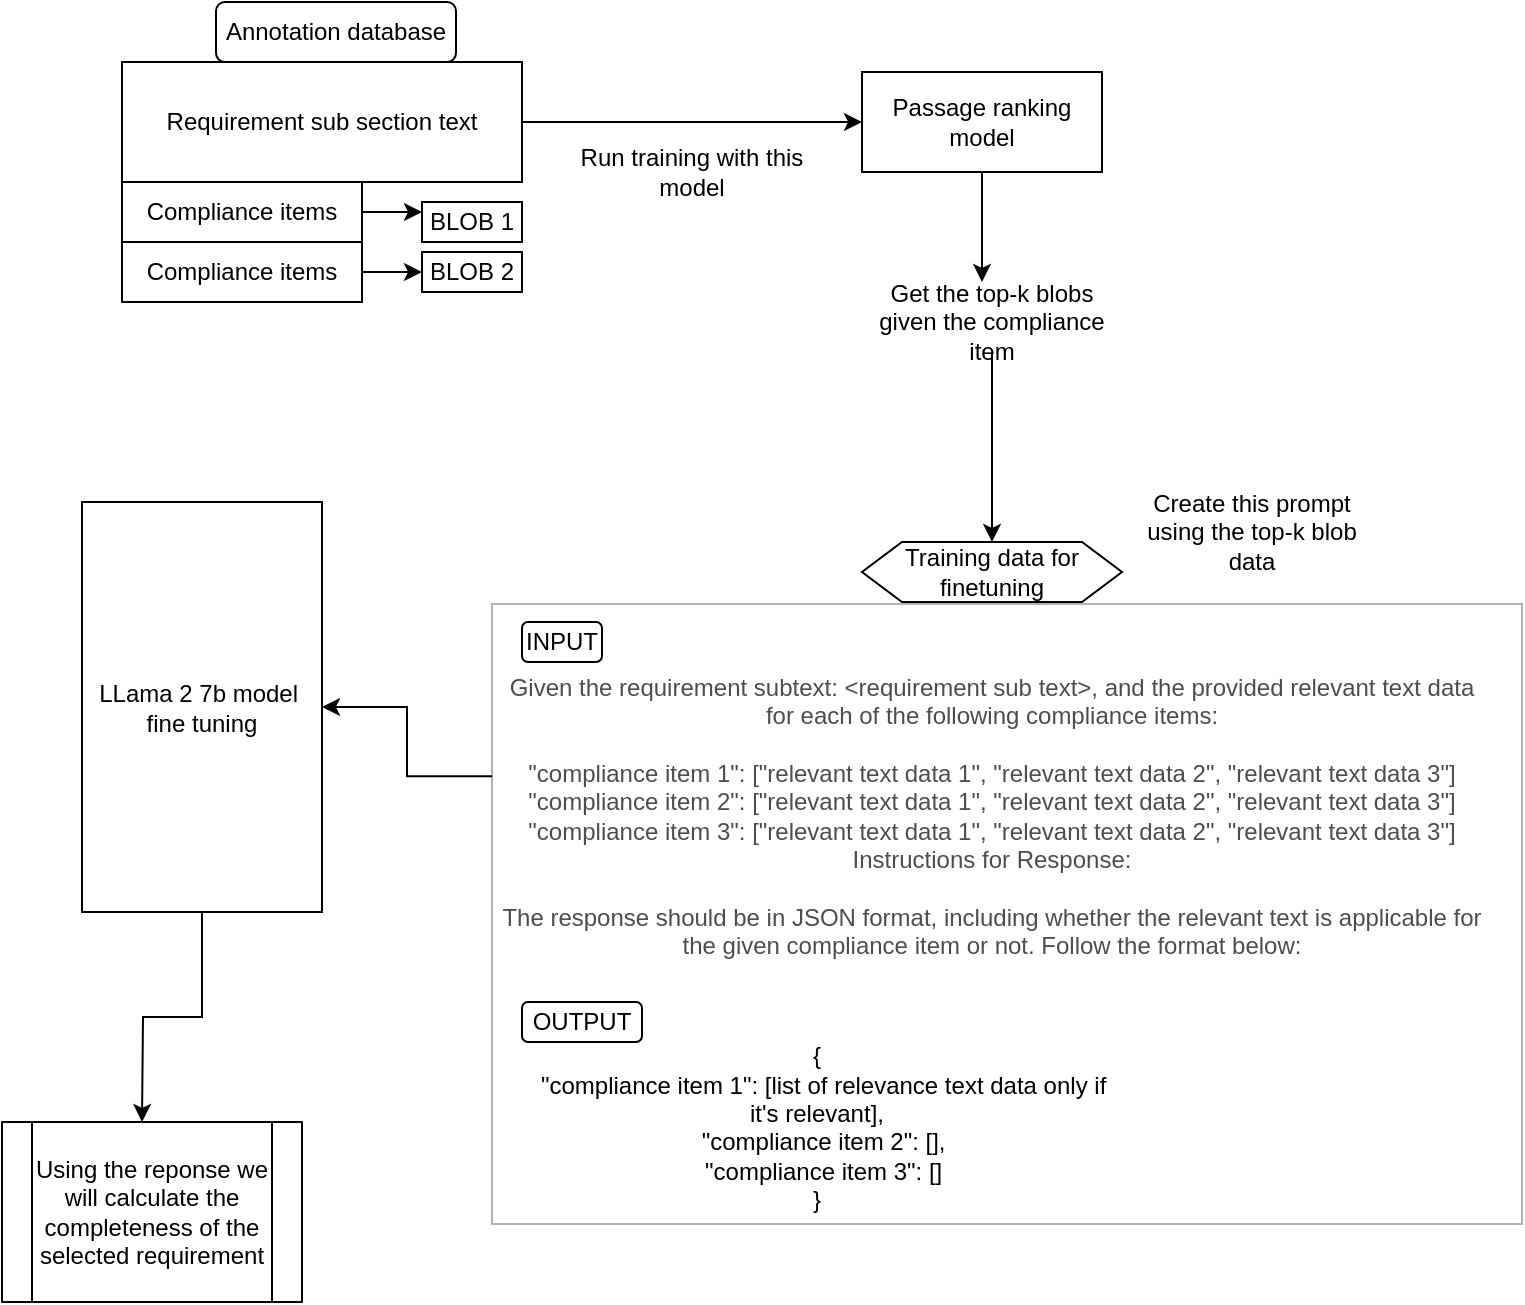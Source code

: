 <mxfile version="22.1.16" type="github">
  <diagram name="Page-1" id="0S-1YPAGHANoycX-0G1p">
    <mxGraphModel dx="1434" dy="697" grid="1" gridSize="10" guides="1" tooltips="1" connect="1" arrows="1" fold="1" page="1" pageScale="1" pageWidth="850" pageHeight="1100" math="0" shadow="0">
      <root>
        <mxCell id="0" />
        <mxCell id="1" parent="0" />
        <mxCell id="8BtY7sN0y6jdBJqyjat9-1" value="Requirement sub section text" style="rounded=0;whiteSpace=wrap;html=1;" vertex="1" parent="1">
          <mxGeometry x="120" y="250" width="200" height="60" as="geometry" />
        </mxCell>
        <mxCell id="8BtY7sN0y6jdBJqyjat9-12" style="edgeStyle=orthogonalEdgeStyle;rounded=0;orthogonalLoop=1;jettySize=auto;html=1;entryX=0;entryY=0.25;entryDx=0;entryDy=0;" edge="1" parent="1" source="8BtY7sN0y6jdBJqyjat9-2" target="8BtY7sN0y6jdBJqyjat9-3">
          <mxGeometry relative="1" as="geometry" />
        </mxCell>
        <mxCell id="8BtY7sN0y6jdBJqyjat9-2" value="Compliance items" style="rounded=0;whiteSpace=wrap;html=1;" vertex="1" parent="1">
          <mxGeometry x="120" y="310" width="120" height="30" as="geometry" />
        </mxCell>
        <mxCell id="8BtY7sN0y6jdBJqyjat9-3" value="BLOB 1" style="rounded=0;whiteSpace=wrap;html=1;" vertex="1" parent="1">
          <mxGeometry x="270" y="320" width="50" height="20" as="geometry" />
        </mxCell>
        <mxCell id="8BtY7sN0y6jdBJqyjat9-13" style="edgeStyle=orthogonalEdgeStyle;rounded=0;orthogonalLoop=1;jettySize=auto;html=1;" edge="1" parent="1" source="8BtY7sN0y6jdBJqyjat9-5" target="8BtY7sN0y6jdBJqyjat9-9">
          <mxGeometry relative="1" as="geometry" />
        </mxCell>
        <mxCell id="8BtY7sN0y6jdBJqyjat9-5" value="Compliance items" style="rounded=0;whiteSpace=wrap;html=1;" vertex="1" parent="1">
          <mxGeometry x="120" y="340" width="120" height="30" as="geometry" />
        </mxCell>
        <mxCell id="8BtY7sN0y6jdBJqyjat9-9" value="BLOB 2" style="rounded=0;whiteSpace=wrap;html=1;" vertex="1" parent="1">
          <mxGeometry x="270" y="345" width="50" height="20" as="geometry" />
        </mxCell>
        <mxCell id="8BtY7sN0y6jdBJqyjat9-14" value="Passage ranking model" style="rounded=0;whiteSpace=wrap;html=1;" vertex="1" parent="1">
          <mxGeometry x="490" y="255" width="120" height="50" as="geometry" />
        </mxCell>
        <mxCell id="8BtY7sN0y6jdBJqyjat9-15" value="Annotation database" style="rounded=1;whiteSpace=wrap;html=1;" vertex="1" parent="1">
          <mxGeometry x="167" y="220" width="120" height="30" as="geometry" />
        </mxCell>
        <mxCell id="8BtY7sN0y6jdBJqyjat9-16" value="" style="endArrow=classic;html=1;rounded=0;exitX=1;exitY=0.5;exitDx=0;exitDy=0;entryX=0;entryY=0.5;entryDx=0;entryDy=0;" edge="1" parent="1" source="8BtY7sN0y6jdBJqyjat9-1" target="8BtY7sN0y6jdBJqyjat9-14">
          <mxGeometry width="50" height="50" relative="1" as="geometry">
            <mxPoint x="400" y="390" as="sourcePoint" />
            <mxPoint x="450" y="340" as="targetPoint" />
          </mxGeometry>
        </mxCell>
        <mxCell id="8BtY7sN0y6jdBJqyjat9-17" value="Run training with this model" style="text;html=1;strokeColor=none;fillColor=none;align=center;verticalAlign=middle;whiteSpace=wrap;rounded=0;" vertex="1" parent="1">
          <mxGeometry x="340" y="290" width="130" height="30" as="geometry" />
        </mxCell>
        <mxCell id="8BtY7sN0y6jdBJqyjat9-18" value="Get the top-k blobs given the compliance item" style="text;html=1;strokeColor=none;fillColor=none;align=center;verticalAlign=middle;whiteSpace=wrap;rounded=0;" vertex="1" parent="1">
          <mxGeometry x="490" y="365" width="130" height="30" as="geometry" />
        </mxCell>
        <mxCell id="8BtY7sN0y6jdBJqyjat9-20" style="edgeStyle=orthogonalEdgeStyle;rounded=0;orthogonalLoop=1;jettySize=auto;html=1;" edge="1" parent="1" source="8BtY7sN0y6jdBJqyjat9-14">
          <mxGeometry relative="1" as="geometry">
            <mxPoint x="550" y="360" as="targetPoint" />
          </mxGeometry>
        </mxCell>
        <mxCell id="8BtY7sN0y6jdBJqyjat9-23" value="Training data for finetuning" style="shape=hexagon;perimeter=hexagonPerimeter2;whiteSpace=wrap;html=1;fixedSize=1;" vertex="1" parent="1">
          <mxGeometry x="490" y="490" width="130" height="30" as="geometry" />
        </mxCell>
        <mxCell id="8BtY7sN0y6jdBJqyjat9-24" value="LLama 2 7b model&amp;nbsp; fine tuning" style="rounded=0;whiteSpace=wrap;html=1;" vertex="1" parent="1">
          <mxGeometry x="100" y="470" width="120" height="205" as="geometry" />
        </mxCell>
        <mxCell id="8BtY7sN0y6jdBJqyjat9-22" value="&lt;div&gt;Given the requirement subtext: &amp;lt;requirement sub text&amp;gt;, and the provided relevant text data for each of the following compliance items:&lt;/div&gt;&lt;div&gt;&lt;br&gt;&lt;/div&gt;&lt;div&gt;&quot;compliance item 1&quot;: [&quot;relevant text data 1&quot;, &quot;relevant text data 2&quot;, &quot;relevant text data 3&quot;]&lt;/div&gt;&lt;div&gt;&quot;compliance item 2&quot;: [&quot;relevant text data 1&quot;, &quot;relevant text data 2&quot;, &quot;relevant text data 3&quot;]&lt;/div&gt;&lt;div&gt;&quot;compliance item 3&quot;: [&quot;relevant text data 1&quot;, &quot;relevant text data 2&quot;, &quot;relevant text data 3&quot;]&lt;/div&gt;&lt;div&gt;Instructions for Response:&lt;/div&gt;&lt;div&gt;&lt;br&gt;&lt;/div&gt;&lt;div&gt;The response should be in JSON format, including whether the relevant text is applicable for the given compliance item or not. Follow the format below:&lt;/div&gt;" style="text;html=1;strokeColor=none;fillColor=none;align=center;verticalAlign=middle;whiteSpace=wrap;rounded=0;" vertex="1" parent="1">
          <mxGeometry x="305" y="550" width="500" height="154" as="geometry" />
        </mxCell>
        <mxCell id="8BtY7sN0y6jdBJqyjat9-25" style="edgeStyle=orthogonalEdgeStyle;rounded=0;orthogonalLoop=1;jettySize=auto;html=1;entryX=0.5;entryY=0;entryDx=0;entryDy=0;exitX=0.5;exitY=1;exitDx=0;exitDy=0;" edge="1" parent="1" source="8BtY7sN0y6jdBJqyjat9-18" target="8BtY7sN0y6jdBJqyjat9-23">
          <mxGeometry relative="1" as="geometry">
            <mxPoint x="550" y="410" as="sourcePoint" />
            <mxPoint x="510" y="480" as="targetPoint" />
          </mxGeometry>
        </mxCell>
        <mxCell id="8BtY7sN0y6jdBJqyjat9-37" value="" style="rounded=0;whiteSpace=wrap;html=1;glass=0;opacity=30;" vertex="1" parent="1">
          <mxGeometry x="305" y="521" width="515" height="310" as="geometry" />
        </mxCell>
        <mxCell id="8BtY7sN0y6jdBJqyjat9-27" style="edgeStyle=orthogonalEdgeStyle;rounded=0;orthogonalLoop=1;jettySize=auto;html=1;exitX=0;exitY=0.371;exitDx=0;exitDy=0;exitPerimeter=0;" edge="1" parent="1" source="8BtY7sN0y6jdBJqyjat9-22" target="8BtY7sN0y6jdBJqyjat9-24">
          <mxGeometry relative="1" as="geometry">
            <mxPoint x="270" y="520" as="sourcePoint" />
            <mxPoint x="350" y="460" as="targetPoint" />
          </mxGeometry>
        </mxCell>
        <mxCell id="8BtY7sN0y6jdBJqyjat9-28" value="Create this prompt using the top-k blob data" style="text;html=1;strokeColor=none;fillColor=none;align=center;verticalAlign=middle;whiteSpace=wrap;rounded=0;" vertex="1" parent="1">
          <mxGeometry x="620" y="470" width="130" height="30" as="geometry" />
        </mxCell>
        <mxCell id="8BtY7sN0y6jdBJqyjat9-32" value="Using the reponse we will calculate the completeness of the selected requirement" style="shape=process;whiteSpace=wrap;html=1;backgroundOutline=1;" vertex="1" parent="1">
          <mxGeometry x="60" y="780" width="150" height="90" as="geometry" />
        </mxCell>
        <mxCell id="8BtY7sN0y6jdBJqyjat9-33" value="&lt;div&gt;{&lt;/div&gt;&lt;div&gt;&amp;nbsp; &quot;compliance item 1&quot;: [list of relevance text data only if it&#39;s relevant],&lt;/div&gt;&lt;div&gt;&amp;nbsp; &quot;compliance item 2&quot;: [],&lt;/div&gt;&lt;div&gt;&amp;nbsp; &quot;compliance item 3&quot;: []&lt;/div&gt;&lt;div&gt;}&lt;/div&gt;&lt;div&gt;&lt;br&gt;&lt;/div&gt;" style="text;html=1;strokeColor=none;fillColor=none;align=center;verticalAlign=middle;whiteSpace=wrap;rounded=0;" vertex="1" parent="1">
          <mxGeometry x="320" y="730" width="295" height="120" as="geometry" />
        </mxCell>
        <mxCell id="8BtY7sN0y6jdBJqyjat9-34" value="INPUT" style="rounded=1;whiteSpace=wrap;html=1;" vertex="1" parent="1">
          <mxGeometry x="320" y="530" width="40" height="20" as="geometry" />
        </mxCell>
        <mxCell id="8BtY7sN0y6jdBJqyjat9-35" value="OUTPUT" style="rounded=1;whiteSpace=wrap;html=1;" vertex="1" parent="1">
          <mxGeometry x="320" y="720" width="60" height="20" as="geometry" />
        </mxCell>
        <mxCell id="8BtY7sN0y6jdBJqyjat9-38" style="edgeStyle=orthogonalEdgeStyle;rounded=0;orthogonalLoop=1;jettySize=auto;html=1;exitX=0.5;exitY=1;exitDx=0;exitDy=0;" edge="1" parent="1" source="8BtY7sN0y6jdBJqyjat9-24">
          <mxGeometry relative="1" as="geometry">
            <mxPoint x="315" y="617" as="sourcePoint" />
            <mxPoint x="130" y="780" as="targetPoint" />
          </mxGeometry>
        </mxCell>
      </root>
    </mxGraphModel>
  </diagram>
</mxfile>
